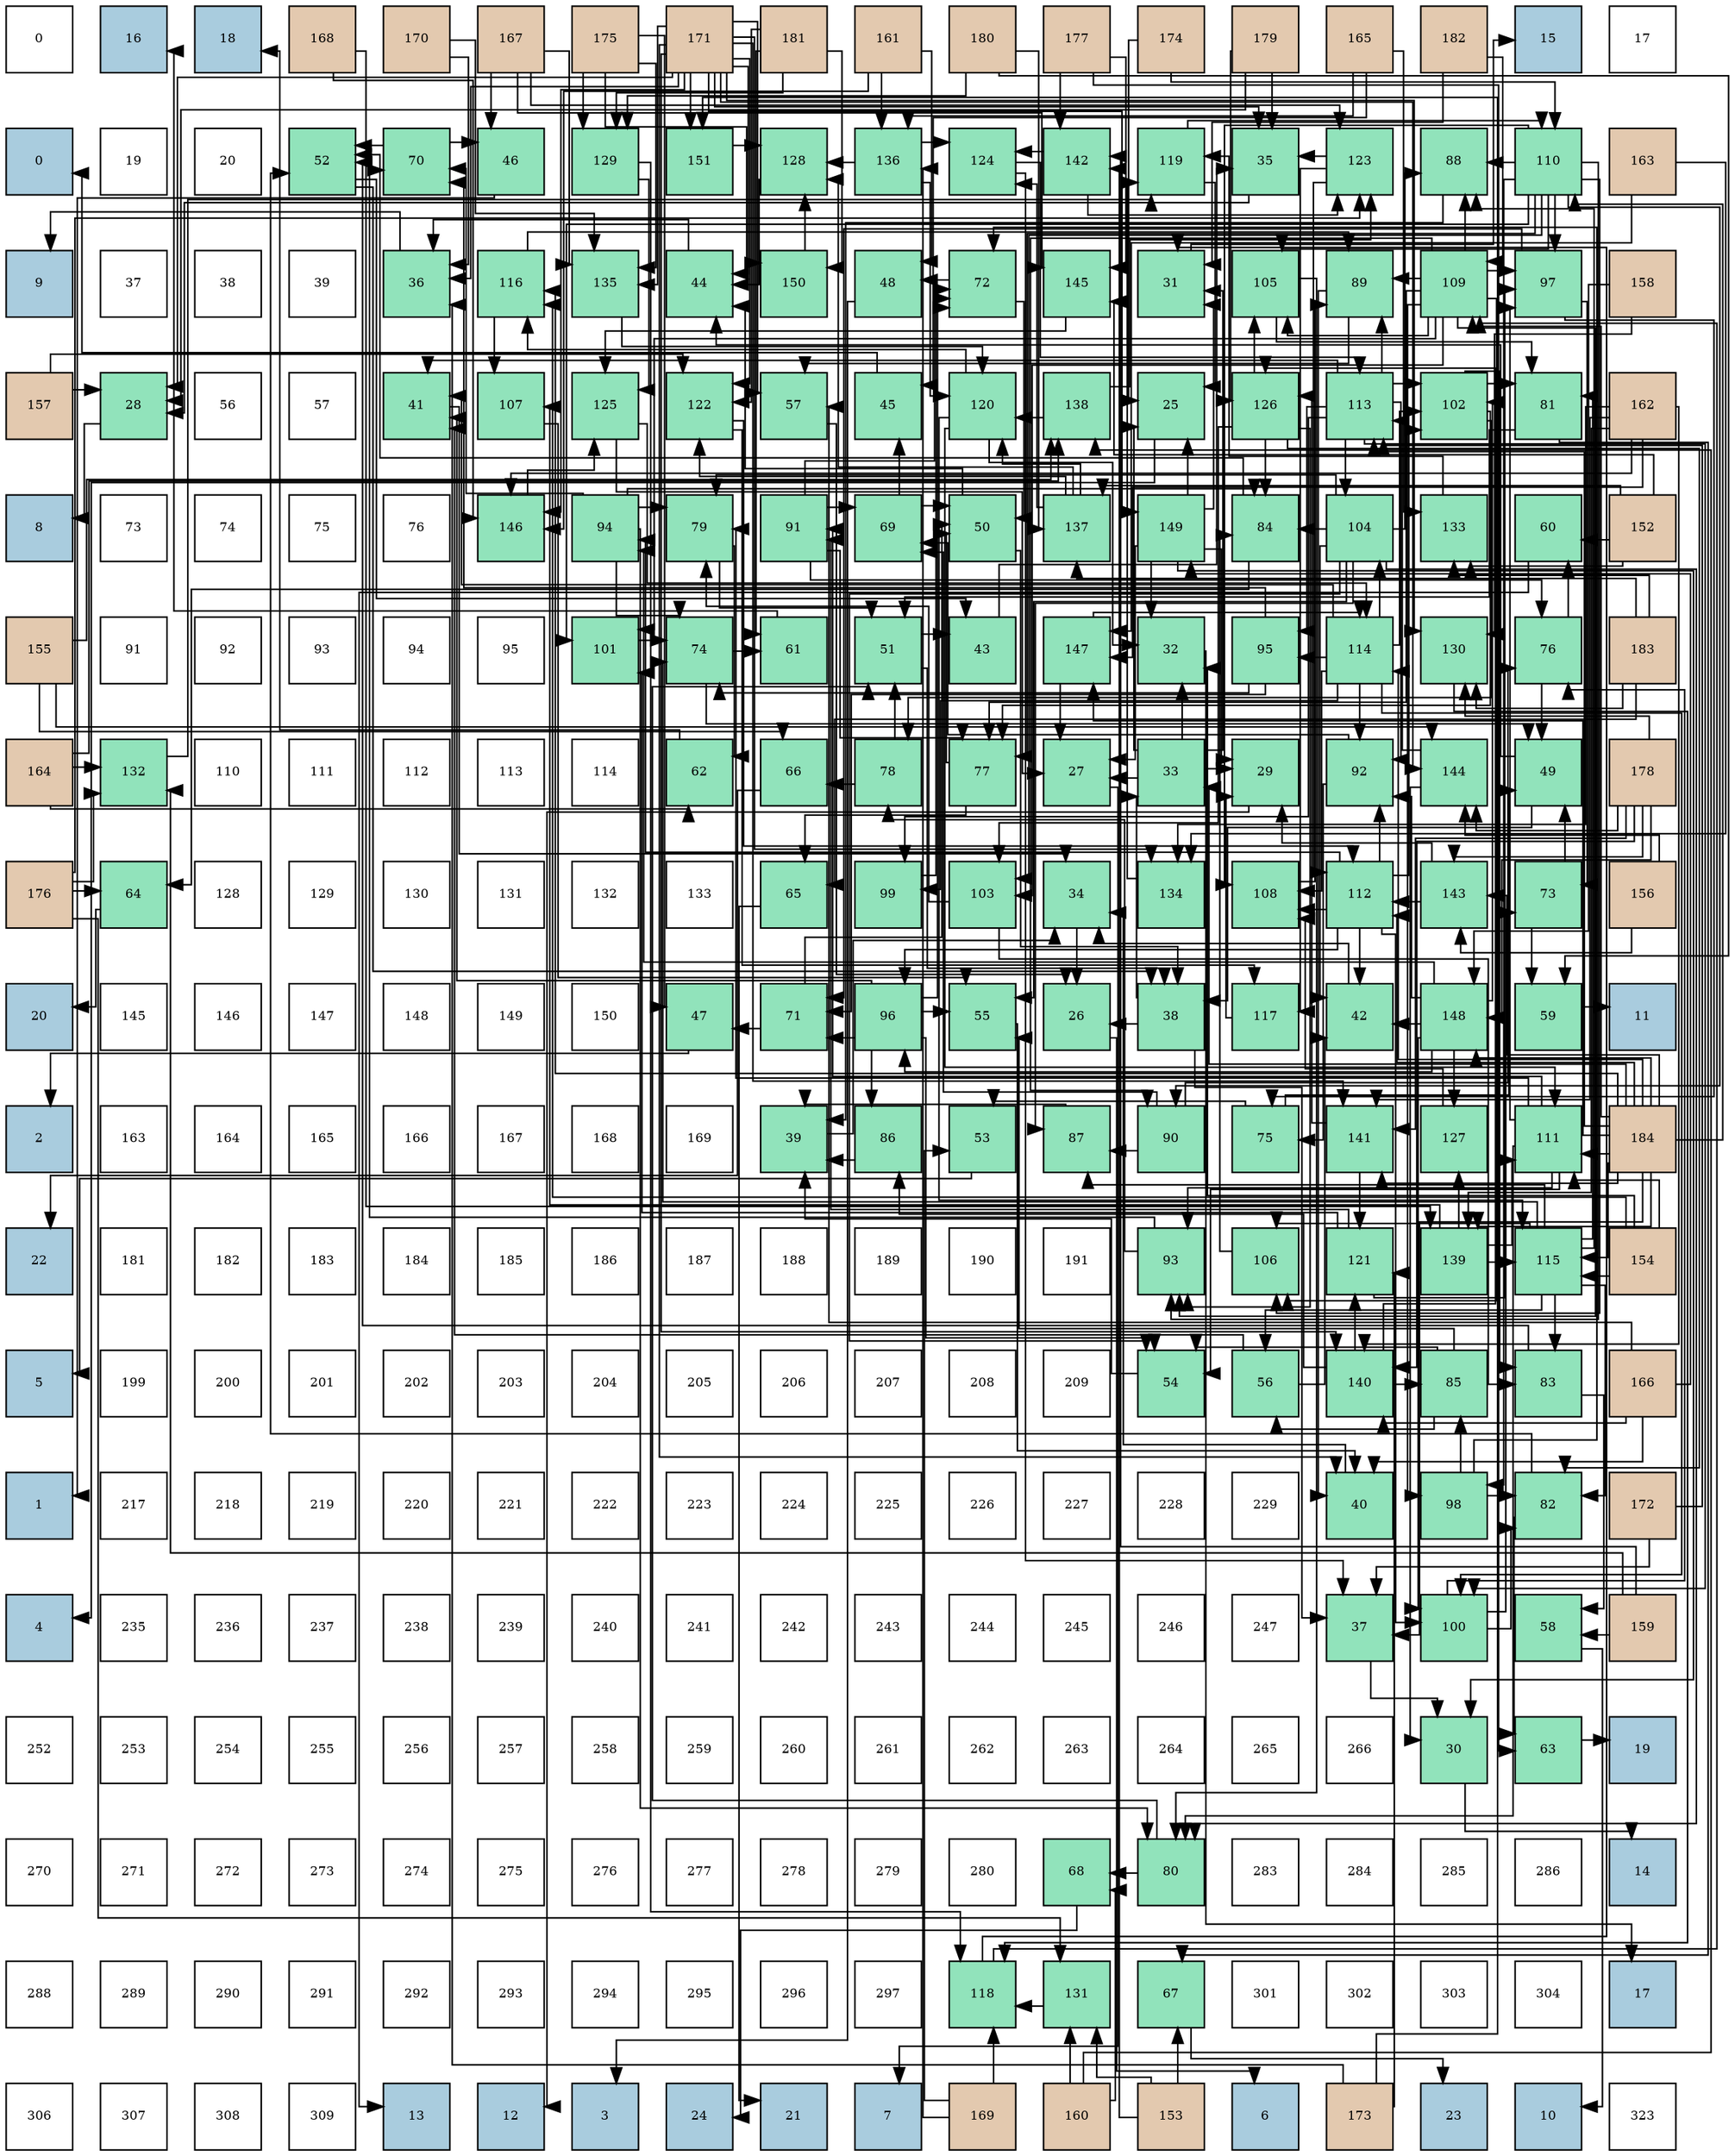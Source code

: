 digraph layout{
 rankdir=TB;
 splines=ortho;
 node [style=filled shape=square fixedsize=true width=0.6];
0[label="0", fontsize=8, fillcolor="#ffffff"];
1[label="16", fontsize=8, fillcolor="#a9ccde"];
2[label="18", fontsize=8, fillcolor="#a9ccde"];
3[label="168", fontsize=8, fillcolor="#e3c9af"];
4[label="170", fontsize=8, fillcolor="#e3c9af"];
5[label="167", fontsize=8, fillcolor="#e3c9af"];
6[label="175", fontsize=8, fillcolor="#e3c9af"];
7[label="171", fontsize=8, fillcolor="#e3c9af"];
8[label="181", fontsize=8, fillcolor="#e3c9af"];
9[label="161", fontsize=8, fillcolor="#e3c9af"];
10[label="180", fontsize=8, fillcolor="#e3c9af"];
11[label="177", fontsize=8, fillcolor="#e3c9af"];
12[label="174", fontsize=8, fillcolor="#e3c9af"];
13[label="179", fontsize=8, fillcolor="#e3c9af"];
14[label="165", fontsize=8, fillcolor="#e3c9af"];
15[label="182", fontsize=8, fillcolor="#e3c9af"];
16[label="15", fontsize=8, fillcolor="#a9ccde"];
17[label="17", fontsize=8, fillcolor="#ffffff"];
18[label="0", fontsize=8, fillcolor="#a9ccde"];
19[label="19", fontsize=8, fillcolor="#ffffff"];
20[label="20", fontsize=8, fillcolor="#ffffff"];
21[label="52", fontsize=8, fillcolor="#91e3bb"];
22[label="70", fontsize=8, fillcolor="#91e3bb"];
23[label="46", fontsize=8, fillcolor="#91e3bb"];
24[label="129", fontsize=8, fillcolor="#91e3bb"];
25[label="151", fontsize=8, fillcolor="#91e3bb"];
26[label="128", fontsize=8, fillcolor="#91e3bb"];
27[label="136", fontsize=8, fillcolor="#91e3bb"];
28[label="124", fontsize=8, fillcolor="#91e3bb"];
29[label="142", fontsize=8, fillcolor="#91e3bb"];
30[label="119", fontsize=8, fillcolor="#91e3bb"];
31[label="35", fontsize=8, fillcolor="#91e3bb"];
32[label="123", fontsize=8, fillcolor="#91e3bb"];
33[label="88", fontsize=8, fillcolor="#91e3bb"];
34[label="110", fontsize=8, fillcolor="#91e3bb"];
35[label="163", fontsize=8, fillcolor="#e3c9af"];
36[label="9", fontsize=8, fillcolor="#a9ccde"];
37[label="37", fontsize=8, fillcolor="#ffffff"];
38[label="38", fontsize=8, fillcolor="#ffffff"];
39[label="39", fontsize=8, fillcolor="#ffffff"];
40[label="36", fontsize=8, fillcolor="#91e3bb"];
41[label="116", fontsize=8, fillcolor="#91e3bb"];
42[label="135", fontsize=8, fillcolor="#91e3bb"];
43[label="44", fontsize=8, fillcolor="#91e3bb"];
44[label="150", fontsize=8, fillcolor="#91e3bb"];
45[label="48", fontsize=8, fillcolor="#91e3bb"];
46[label="72", fontsize=8, fillcolor="#91e3bb"];
47[label="145", fontsize=8, fillcolor="#91e3bb"];
48[label="31", fontsize=8, fillcolor="#91e3bb"];
49[label="105", fontsize=8, fillcolor="#91e3bb"];
50[label="89", fontsize=8, fillcolor="#91e3bb"];
51[label="109", fontsize=8, fillcolor="#91e3bb"];
52[label="97", fontsize=8, fillcolor="#91e3bb"];
53[label="158", fontsize=8, fillcolor="#e3c9af"];
54[label="157", fontsize=8, fillcolor="#e3c9af"];
55[label="28", fontsize=8, fillcolor="#91e3bb"];
56[label="56", fontsize=8, fillcolor="#ffffff"];
57[label="57", fontsize=8, fillcolor="#ffffff"];
58[label="41", fontsize=8, fillcolor="#91e3bb"];
59[label="107", fontsize=8, fillcolor="#91e3bb"];
60[label="125", fontsize=8, fillcolor="#91e3bb"];
61[label="122", fontsize=8, fillcolor="#91e3bb"];
62[label="57", fontsize=8, fillcolor="#91e3bb"];
63[label="45", fontsize=8, fillcolor="#91e3bb"];
64[label="120", fontsize=8, fillcolor="#91e3bb"];
65[label="138", fontsize=8, fillcolor="#91e3bb"];
66[label="25", fontsize=8, fillcolor="#91e3bb"];
67[label="126", fontsize=8, fillcolor="#91e3bb"];
68[label="113", fontsize=8, fillcolor="#91e3bb"];
69[label="102", fontsize=8, fillcolor="#91e3bb"];
70[label="81", fontsize=8, fillcolor="#91e3bb"];
71[label="162", fontsize=8, fillcolor="#e3c9af"];
72[label="8", fontsize=8, fillcolor="#a9ccde"];
73[label="73", fontsize=8, fillcolor="#ffffff"];
74[label="74", fontsize=8, fillcolor="#ffffff"];
75[label="75", fontsize=8, fillcolor="#ffffff"];
76[label="76", fontsize=8, fillcolor="#ffffff"];
77[label="146", fontsize=8, fillcolor="#91e3bb"];
78[label="94", fontsize=8, fillcolor="#91e3bb"];
79[label="79", fontsize=8, fillcolor="#91e3bb"];
80[label="91", fontsize=8, fillcolor="#91e3bb"];
81[label="69", fontsize=8, fillcolor="#91e3bb"];
82[label="50", fontsize=8, fillcolor="#91e3bb"];
83[label="137", fontsize=8, fillcolor="#91e3bb"];
84[label="149", fontsize=8, fillcolor="#91e3bb"];
85[label="84", fontsize=8, fillcolor="#91e3bb"];
86[label="104", fontsize=8, fillcolor="#91e3bb"];
87[label="133", fontsize=8, fillcolor="#91e3bb"];
88[label="60", fontsize=8, fillcolor="#91e3bb"];
89[label="152", fontsize=8, fillcolor="#e3c9af"];
90[label="155", fontsize=8, fillcolor="#e3c9af"];
91[label="91", fontsize=8, fillcolor="#ffffff"];
92[label="92", fontsize=8, fillcolor="#ffffff"];
93[label="93", fontsize=8, fillcolor="#ffffff"];
94[label="94", fontsize=8, fillcolor="#ffffff"];
95[label="95", fontsize=8, fillcolor="#ffffff"];
96[label="101", fontsize=8, fillcolor="#91e3bb"];
97[label="74", fontsize=8, fillcolor="#91e3bb"];
98[label="61", fontsize=8, fillcolor="#91e3bb"];
99[label="51", fontsize=8, fillcolor="#91e3bb"];
100[label="43", fontsize=8, fillcolor="#91e3bb"];
101[label="147", fontsize=8, fillcolor="#91e3bb"];
102[label="32", fontsize=8, fillcolor="#91e3bb"];
103[label="95", fontsize=8, fillcolor="#91e3bb"];
104[label="114", fontsize=8, fillcolor="#91e3bb"];
105[label="130", fontsize=8, fillcolor="#91e3bb"];
106[label="76", fontsize=8, fillcolor="#91e3bb"];
107[label="183", fontsize=8, fillcolor="#e3c9af"];
108[label="164", fontsize=8, fillcolor="#e3c9af"];
109[label="132", fontsize=8, fillcolor="#91e3bb"];
110[label="110", fontsize=8, fillcolor="#ffffff"];
111[label="111", fontsize=8, fillcolor="#ffffff"];
112[label="112", fontsize=8, fillcolor="#ffffff"];
113[label="113", fontsize=8, fillcolor="#ffffff"];
114[label="114", fontsize=8, fillcolor="#ffffff"];
115[label="62", fontsize=8, fillcolor="#91e3bb"];
116[label="66", fontsize=8, fillcolor="#91e3bb"];
117[label="78", fontsize=8, fillcolor="#91e3bb"];
118[label="77", fontsize=8, fillcolor="#91e3bb"];
119[label="27", fontsize=8, fillcolor="#91e3bb"];
120[label="33", fontsize=8, fillcolor="#91e3bb"];
121[label="29", fontsize=8, fillcolor="#91e3bb"];
122[label="92", fontsize=8, fillcolor="#91e3bb"];
123[label="144", fontsize=8, fillcolor="#91e3bb"];
124[label="49", fontsize=8, fillcolor="#91e3bb"];
125[label="178", fontsize=8, fillcolor="#e3c9af"];
126[label="176", fontsize=8, fillcolor="#e3c9af"];
127[label="64", fontsize=8, fillcolor="#91e3bb"];
128[label="128", fontsize=8, fillcolor="#ffffff"];
129[label="129", fontsize=8, fillcolor="#ffffff"];
130[label="130", fontsize=8, fillcolor="#ffffff"];
131[label="131", fontsize=8, fillcolor="#ffffff"];
132[label="132", fontsize=8, fillcolor="#ffffff"];
133[label="133", fontsize=8, fillcolor="#ffffff"];
134[label="65", fontsize=8, fillcolor="#91e3bb"];
135[label="99", fontsize=8, fillcolor="#91e3bb"];
136[label="103", fontsize=8, fillcolor="#91e3bb"];
137[label="34", fontsize=8, fillcolor="#91e3bb"];
138[label="134", fontsize=8, fillcolor="#91e3bb"];
139[label="108", fontsize=8, fillcolor="#91e3bb"];
140[label="112", fontsize=8, fillcolor="#91e3bb"];
141[label="143", fontsize=8, fillcolor="#91e3bb"];
142[label="73", fontsize=8, fillcolor="#91e3bb"];
143[label="156", fontsize=8, fillcolor="#e3c9af"];
144[label="20", fontsize=8, fillcolor="#a9ccde"];
145[label="145", fontsize=8, fillcolor="#ffffff"];
146[label="146", fontsize=8, fillcolor="#ffffff"];
147[label="147", fontsize=8, fillcolor="#ffffff"];
148[label="148", fontsize=8, fillcolor="#ffffff"];
149[label="149", fontsize=8, fillcolor="#ffffff"];
150[label="150", fontsize=8, fillcolor="#ffffff"];
151[label="47", fontsize=8, fillcolor="#91e3bb"];
152[label="71", fontsize=8, fillcolor="#91e3bb"];
153[label="96", fontsize=8, fillcolor="#91e3bb"];
154[label="55", fontsize=8, fillcolor="#91e3bb"];
155[label="26", fontsize=8, fillcolor="#91e3bb"];
156[label="38", fontsize=8, fillcolor="#91e3bb"];
157[label="117", fontsize=8, fillcolor="#91e3bb"];
158[label="42", fontsize=8, fillcolor="#91e3bb"];
159[label="148", fontsize=8, fillcolor="#91e3bb"];
160[label="59", fontsize=8, fillcolor="#91e3bb"];
161[label="11", fontsize=8, fillcolor="#a9ccde"];
162[label="2", fontsize=8, fillcolor="#a9ccde"];
163[label="163", fontsize=8, fillcolor="#ffffff"];
164[label="164", fontsize=8, fillcolor="#ffffff"];
165[label="165", fontsize=8, fillcolor="#ffffff"];
166[label="166", fontsize=8, fillcolor="#ffffff"];
167[label="167", fontsize=8, fillcolor="#ffffff"];
168[label="168", fontsize=8, fillcolor="#ffffff"];
169[label="169", fontsize=8, fillcolor="#ffffff"];
170[label="39", fontsize=8, fillcolor="#91e3bb"];
171[label="86", fontsize=8, fillcolor="#91e3bb"];
172[label="53", fontsize=8, fillcolor="#91e3bb"];
173[label="87", fontsize=8, fillcolor="#91e3bb"];
174[label="90", fontsize=8, fillcolor="#91e3bb"];
175[label="75", fontsize=8, fillcolor="#91e3bb"];
176[label="141", fontsize=8, fillcolor="#91e3bb"];
177[label="127", fontsize=8, fillcolor="#91e3bb"];
178[label="111", fontsize=8, fillcolor="#91e3bb"];
179[label="184", fontsize=8, fillcolor="#e3c9af"];
180[label="22", fontsize=8, fillcolor="#a9ccde"];
181[label="181", fontsize=8, fillcolor="#ffffff"];
182[label="182", fontsize=8, fillcolor="#ffffff"];
183[label="183", fontsize=8, fillcolor="#ffffff"];
184[label="184", fontsize=8, fillcolor="#ffffff"];
185[label="185", fontsize=8, fillcolor="#ffffff"];
186[label="186", fontsize=8, fillcolor="#ffffff"];
187[label="187", fontsize=8, fillcolor="#ffffff"];
188[label="188", fontsize=8, fillcolor="#ffffff"];
189[label="189", fontsize=8, fillcolor="#ffffff"];
190[label="190", fontsize=8, fillcolor="#ffffff"];
191[label="191", fontsize=8, fillcolor="#ffffff"];
192[label="93", fontsize=8, fillcolor="#91e3bb"];
193[label="106", fontsize=8, fillcolor="#91e3bb"];
194[label="121", fontsize=8, fillcolor="#91e3bb"];
195[label="139", fontsize=8, fillcolor="#91e3bb"];
196[label="115", fontsize=8, fillcolor="#91e3bb"];
197[label="154", fontsize=8, fillcolor="#e3c9af"];
198[label="5", fontsize=8, fillcolor="#a9ccde"];
199[label="199", fontsize=8, fillcolor="#ffffff"];
200[label="200", fontsize=8, fillcolor="#ffffff"];
201[label="201", fontsize=8, fillcolor="#ffffff"];
202[label="202", fontsize=8, fillcolor="#ffffff"];
203[label="203", fontsize=8, fillcolor="#ffffff"];
204[label="204", fontsize=8, fillcolor="#ffffff"];
205[label="205", fontsize=8, fillcolor="#ffffff"];
206[label="206", fontsize=8, fillcolor="#ffffff"];
207[label="207", fontsize=8, fillcolor="#ffffff"];
208[label="208", fontsize=8, fillcolor="#ffffff"];
209[label="209", fontsize=8, fillcolor="#ffffff"];
210[label="54", fontsize=8, fillcolor="#91e3bb"];
211[label="56", fontsize=8, fillcolor="#91e3bb"];
212[label="140", fontsize=8, fillcolor="#91e3bb"];
213[label="85", fontsize=8, fillcolor="#91e3bb"];
214[label="83", fontsize=8, fillcolor="#91e3bb"];
215[label="166", fontsize=8, fillcolor="#e3c9af"];
216[label="1", fontsize=8, fillcolor="#a9ccde"];
217[label="217", fontsize=8, fillcolor="#ffffff"];
218[label="218", fontsize=8, fillcolor="#ffffff"];
219[label="219", fontsize=8, fillcolor="#ffffff"];
220[label="220", fontsize=8, fillcolor="#ffffff"];
221[label="221", fontsize=8, fillcolor="#ffffff"];
222[label="222", fontsize=8, fillcolor="#ffffff"];
223[label="223", fontsize=8, fillcolor="#ffffff"];
224[label="224", fontsize=8, fillcolor="#ffffff"];
225[label="225", fontsize=8, fillcolor="#ffffff"];
226[label="226", fontsize=8, fillcolor="#ffffff"];
227[label="227", fontsize=8, fillcolor="#ffffff"];
228[label="228", fontsize=8, fillcolor="#ffffff"];
229[label="229", fontsize=8, fillcolor="#ffffff"];
230[label="40", fontsize=8, fillcolor="#91e3bb"];
231[label="98", fontsize=8, fillcolor="#91e3bb"];
232[label="82", fontsize=8, fillcolor="#91e3bb"];
233[label="172", fontsize=8, fillcolor="#e3c9af"];
234[label="4", fontsize=8, fillcolor="#a9ccde"];
235[label="235", fontsize=8, fillcolor="#ffffff"];
236[label="236", fontsize=8, fillcolor="#ffffff"];
237[label="237", fontsize=8, fillcolor="#ffffff"];
238[label="238", fontsize=8, fillcolor="#ffffff"];
239[label="239", fontsize=8, fillcolor="#ffffff"];
240[label="240", fontsize=8, fillcolor="#ffffff"];
241[label="241", fontsize=8, fillcolor="#ffffff"];
242[label="242", fontsize=8, fillcolor="#ffffff"];
243[label="243", fontsize=8, fillcolor="#ffffff"];
244[label="244", fontsize=8, fillcolor="#ffffff"];
245[label="245", fontsize=8, fillcolor="#ffffff"];
246[label="246", fontsize=8, fillcolor="#ffffff"];
247[label="247", fontsize=8, fillcolor="#ffffff"];
248[label="37", fontsize=8, fillcolor="#91e3bb"];
249[label="100", fontsize=8, fillcolor="#91e3bb"];
250[label="58", fontsize=8, fillcolor="#91e3bb"];
251[label="159", fontsize=8, fillcolor="#e3c9af"];
252[label="252", fontsize=8, fillcolor="#ffffff"];
253[label="253", fontsize=8, fillcolor="#ffffff"];
254[label="254", fontsize=8, fillcolor="#ffffff"];
255[label="255", fontsize=8, fillcolor="#ffffff"];
256[label="256", fontsize=8, fillcolor="#ffffff"];
257[label="257", fontsize=8, fillcolor="#ffffff"];
258[label="258", fontsize=8, fillcolor="#ffffff"];
259[label="259", fontsize=8, fillcolor="#ffffff"];
260[label="260", fontsize=8, fillcolor="#ffffff"];
261[label="261", fontsize=8, fillcolor="#ffffff"];
262[label="262", fontsize=8, fillcolor="#ffffff"];
263[label="263", fontsize=8, fillcolor="#ffffff"];
264[label="264", fontsize=8, fillcolor="#ffffff"];
265[label="265", fontsize=8, fillcolor="#ffffff"];
266[label="266", fontsize=8, fillcolor="#ffffff"];
267[label="30", fontsize=8, fillcolor="#91e3bb"];
268[label="63", fontsize=8, fillcolor="#91e3bb"];
269[label="19", fontsize=8, fillcolor="#a9ccde"];
270[label="270", fontsize=8, fillcolor="#ffffff"];
271[label="271", fontsize=8, fillcolor="#ffffff"];
272[label="272", fontsize=8, fillcolor="#ffffff"];
273[label="273", fontsize=8, fillcolor="#ffffff"];
274[label="274", fontsize=8, fillcolor="#ffffff"];
275[label="275", fontsize=8, fillcolor="#ffffff"];
276[label="276", fontsize=8, fillcolor="#ffffff"];
277[label="277", fontsize=8, fillcolor="#ffffff"];
278[label="278", fontsize=8, fillcolor="#ffffff"];
279[label="279", fontsize=8, fillcolor="#ffffff"];
280[label="280", fontsize=8, fillcolor="#ffffff"];
281[label="68", fontsize=8, fillcolor="#91e3bb"];
282[label="80", fontsize=8, fillcolor="#91e3bb"];
283[label="283", fontsize=8, fillcolor="#ffffff"];
284[label="284", fontsize=8, fillcolor="#ffffff"];
285[label="285", fontsize=8, fillcolor="#ffffff"];
286[label="286", fontsize=8, fillcolor="#ffffff"];
287[label="14", fontsize=8, fillcolor="#a9ccde"];
288[label="288", fontsize=8, fillcolor="#ffffff"];
289[label="289", fontsize=8, fillcolor="#ffffff"];
290[label="290", fontsize=8, fillcolor="#ffffff"];
291[label="291", fontsize=8, fillcolor="#ffffff"];
292[label="292", fontsize=8, fillcolor="#ffffff"];
293[label="293", fontsize=8, fillcolor="#ffffff"];
294[label="294", fontsize=8, fillcolor="#ffffff"];
295[label="295", fontsize=8, fillcolor="#ffffff"];
296[label="296", fontsize=8, fillcolor="#ffffff"];
297[label="297", fontsize=8, fillcolor="#ffffff"];
298[label="118", fontsize=8, fillcolor="#91e3bb"];
299[label="131", fontsize=8, fillcolor="#91e3bb"];
300[label="67", fontsize=8, fillcolor="#91e3bb"];
301[label="301", fontsize=8, fillcolor="#ffffff"];
302[label="302", fontsize=8, fillcolor="#ffffff"];
303[label="303", fontsize=8, fillcolor="#ffffff"];
304[label="304", fontsize=8, fillcolor="#ffffff"];
305[label="17", fontsize=8, fillcolor="#a9ccde"];
306[label="306", fontsize=8, fillcolor="#ffffff"];
307[label="307", fontsize=8, fillcolor="#ffffff"];
308[label="308", fontsize=8, fillcolor="#ffffff"];
309[label="309", fontsize=8, fillcolor="#ffffff"];
310[label="13", fontsize=8, fillcolor="#a9ccde"];
311[label="12", fontsize=8, fillcolor="#a9ccde"];
312[label="3", fontsize=8, fillcolor="#a9ccde"];
313[label="24", fontsize=8, fillcolor="#a9ccde"];
314[label="21", fontsize=8, fillcolor="#a9ccde"];
315[label="7", fontsize=8, fillcolor="#a9ccde"];
316[label="169", fontsize=8, fillcolor="#e3c9af"];
317[label="160", fontsize=8, fillcolor="#e3c9af"];
318[label="153", fontsize=8, fillcolor="#e3c9af"];
319[label="6", fontsize=8, fillcolor="#a9ccde"];
320[label="173", fontsize=8, fillcolor="#e3c9af"];
321[label="23", fontsize=8, fillcolor="#a9ccde"];
322[label="10", fontsize=8, fillcolor="#a9ccde"];
323[label="323", fontsize=8, fillcolor="#ffffff"];
edge [constraint=false, style=vis];66 -> 234;
155 -> 319;
119 -> 315;
55 -> 72;
121 -> 311;
267 -> 287;
48 -> 16;
102 -> 305;
120 -> 66;
120 -> 119;
120 -> 121;
120 -> 48;
120 -> 102;
137 -> 155;
31 -> 55;
40 -> 36;
248 -> 267;
156 -> 155;
156 -> 120;
156 -> 248;
170 -> 137;
230 -> 137;
58 -> 137;
158 -> 137;
100 -> 31;
43 -> 40;
63 -> 18;
23 -> 216;
151 -> 162;
45 -> 312;
124 -> 156;
124 -> 43;
82 -> 156;
82 -> 43;
99 -> 156;
99 -> 100;
21 -> 156;
21 -> 100;
172 -> 198;
210 -> 170;
154 -> 230;
211 -> 58;
211 -> 158;
62 -> 155;
250 -> 322;
160 -> 161;
88 -> 310;
98 -> 1;
115 -> 2;
268 -> 269;
127 -> 144;
134 -> 314;
116 -> 180;
300 -> 321;
281 -> 313;
81 -> 63;
81 -> 82;
22 -> 23;
22 -> 21;
152 -> 151;
152 -> 82;
46 -> 45;
46 -> 82;
142 -> 124;
142 -> 160;
97 -> 124;
97 -> 98;
175 -> 124;
175 -> 172;
106 -> 124;
106 -> 88;
118 -> 82;
118 -> 134;
117 -> 99;
117 -> 116;
79 -> 99;
79 -> 115;
282 -> 99;
282 -> 281;
70 -> 99;
70 -> 300;
232 -> 21;
232 -> 268;
214 -> 21;
214 -> 250;
85 -> 21;
85 -> 127;
213 -> 210;
213 -> 154;
213 -> 211;
171 -> 170;
173 -> 170;
33 -> 170;
50 -> 230;
50 -> 62;
174 -> 81;
174 -> 106;
174 -> 173;
80 -> 81;
80 -> 46;
80 -> 106;
80 -> 118;
122 -> 81;
122 -> 175;
192 -> 22;
192 -> 117;
78 -> 22;
78 -> 97;
78 -> 79;
78 -> 282;
78 -> 85;
103 -> 22;
103 -> 152;
103 -> 97;
153 -> 58;
153 -> 210;
153 -> 154;
153 -> 152;
153 -> 46;
153 -> 171;
52 -> 152;
52 -> 142;
52 -> 175;
231 -> 46;
231 -> 232;
231 -> 213;
135 -> 46;
249 -> 142;
249 -> 106;
249 -> 232;
96 -> 97;
69 -> 118;
69 -> 117;
69 -> 70;
69 -> 214;
136 -> 79;
136 -> 214;
86 -> 158;
86 -> 210;
86 -> 154;
86 -> 79;
86 -> 282;
86 -> 85;
86 -> 173;
86 -> 33;
49 -> 282;
49 -> 70;
193 -> 85;
59 -> 154;
139 -> 50;
51 -> 118;
51 -> 33;
51 -> 50;
51 -> 174;
51 -> 192;
51 -> 52;
51 -> 231;
51 -> 96;
51 -> 136;
51 -> 49;
51 -> 193;
34 -> 118;
34 -> 33;
34 -> 174;
34 -> 192;
34 -> 52;
34 -> 231;
34 -> 96;
34 -> 136;
34 -> 49;
34 -> 193;
34 -> 139;
178 -> 210;
178 -> 79;
178 -> 282;
178 -> 80;
178 -> 192;
178 -> 52;
140 -> 158;
140 -> 122;
140 -> 78;
140 -> 153;
140 -> 249;
140 -> 69;
140 -> 139;
68 -> 58;
68 -> 50;
68 -> 122;
68 -> 103;
68 -> 135;
68 -> 249;
68 -> 69;
68 -> 86;
104 -> 58;
104 -> 122;
104 -> 103;
104 -> 135;
104 -> 249;
104 -> 69;
104 -> 86;
104 -> 139;
196 -> 211;
196 -> 97;
196 -> 70;
196 -> 232;
196 -> 214;
196 -> 173;
196 -> 33;
196 -> 193;
41 -> 50;
41 -> 59;
157 -> 121;
298 -> 48;
298 -> 51;
30 -> 66;
30 -> 34;
64 -> 102;
64 -> 178;
64 -> 196;
64 -> 41;
194 -> 80;
194 -> 52;
194 -> 96;
61 -> 140;
61 -> 157;
32 -> 31;
32 -> 140;
32 -> 157;
28 -> 248;
28 -> 68;
60 -> 119;
60 -> 104;
67 -> 232;
67 -> 85;
67 -> 192;
67 -> 136;
67 -> 49;
177 -> 139;
26 -> 43;
24 -> 298;
24 -> 60;
105 -> 298;
299 -> 298;
109 -> 30;
87 -> 30;
138 -> 30;
42 -> 64;
27 -> 64;
27 -> 28;
27 -> 26;
83 -> 64;
83 -> 61;
83 -> 28;
83 -> 26;
65 -> 64;
65 -> 32;
195 -> 59;
195 -> 178;
195 -> 196;
195 -> 177;
212 -> 213;
212 -> 171;
212 -> 194;
212 -> 67;
176 -> 194;
176 -> 67;
29 -> 32;
29 -> 28;
141 -> 121;
141 -> 140;
123 -> 267;
123 -> 68;
47 -> 60;
77 -> 60;
101 -> 119;
101 -> 104;
159 -> 158;
159 -> 122;
159 -> 78;
159 -> 153;
159 -> 249;
159 -> 69;
159 -> 177;
84 -> 66;
84 -> 119;
84 -> 121;
84 -> 267;
84 -> 48;
84 -> 102;
44 -> 26;
25 -> 26;
89 -> 88;
89 -> 87;
89 -> 83;
89 -> 47;
318 -> 300;
318 -> 299;
318 -> 29;
197 -> 102;
197 -> 178;
197 -> 196;
197 -> 41;
90 -> 116;
90 -> 65;
90 -> 123;
143 -> 141;
143 -> 123;
54 -> 55;
54 -> 61;
53 -> 105;
53 -> 159;
251 -> 250;
251 -> 109;
251 -> 29;
317 -> 281;
317 -> 299;
317 -> 65;
9 -> 45;
9 -> 27;
9 -> 77;
71 -> 138;
71 -> 195;
71 -> 212;
71 -> 176;
71 -> 77;
71 -> 101;
35 -> 138;
35 -> 101;
108 -> 115;
108 -> 109;
108 -> 65;
14 -> 63;
14 -> 87;
14 -> 27;
215 -> 230;
215 -> 62;
215 -> 212;
215 -> 84;
5 -> 23;
5 -> 32;
5 -> 42;
5 -> 47;
3 -> 195;
3 -> 77;
316 -> 172;
316 -> 298;
316 -> 27;
4 -> 40;
4 -> 42;
7 -> 55;
7 -> 31;
7 -> 40;
7 -> 230;
7 -> 43;
7 -> 62;
7 -> 61;
7 -> 105;
7 -> 138;
7 -> 42;
7 -> 212;
7 -> 176;
7 -> 123;
7 -> 77;
7 -> 84;
7 -> 25;
233 -> 248;
233 -> 68;
320 -> 40;
320 -> 194;
320 -> 25;
12 -> 66;
12 -> 34;
6 -> 151;
6 -> 24;
6 -> 42;
6 -> 44;
126 -> 127;
126 -> 32;
126 -> 299;
126 -> 109;
11 -> 268;
11 -> 29;
11 -> 47;
125 -> 105;
125 -> 212;
125 -> 176;
125 -> 141;
125 -> 123;
125 -> 159;
13 -> 55;
13 -> 31;
13 -> 67;
10 -> 160;
10 -> 24;
10 -> 83;
8 -> 98;
8 -> 61;
8 -> 24;
8 -> 44;
15 -> 48;
15 -> 51;
107 -> 134;
107 -> 105;
107 -> 87;
107 -> 83;
179 -> 120;
179 -> 248;
179 -> 51;
179 -> 34;
179 -> 178;
179 -> 140;
179 -> 68;
179 -> 104;
179 -> 196;
179 -> 41;
179 -> 195;
179 -> 176;
179 -> 141;
179 -> 101;
179 -> 159;
edge [constraint=true, style=invis];
0 -> 18 -> 36 -> 54 -> 72 -> 90 -> 108 -> 126 -> 144 -> 162 -> 180 -> 198 -> 216 -> 234 -> 252 -> 270 -> 288 -> 306;
1 -> 19 -> 37 -> 55 -> 73 -> 91 -> 109 -> 127 -> 145 -> 163 -> 181 -> 199 -> 217 -> 235 -> 253 -> 271 -> 289 -> 307;
2 -> 20 -> 38 -> 56 -> 74 -> 92 -> 110 -> 128 -> 146 -> 164 -> 182 -> 200 -> 218 -> 236 -> 254 -> 272 -> 290 -> 308;
3 -> 21 -> 39 -> 57 -> 75 -> 93 -> 111 -> 129 -> 147 -> 165 -> 183 -> 201 -> 219 -> 237 -> 255 -> 273 -> 291 -> 309;
4 -> 22 -> 40 -> 58 -> 76 -> 94 -> 112 -> 130 -> 148 -> 166 -> 184 -> 202 -> 220 -> 238 -> 256 -> 274 -> 292 -> 310;
5 -> 23 -> 41 -> 59 -> 77 -> 95 -> 113 -> 131 -> 149 -> 167 -> 185 -> 203 -> 221 -> 239 -> 257 -> 275 -> 293 -> 311;
6 -> 24 -> 42 -> 60 -> 78 -> 96 -> 114 -> 132 -> 150 -> 168 -> 186 -> 204 -> 222 -> 240 -> 258 -> 276 -> 294 -> 312;
7 -> 25 -> 43 -> 61 -> 79 -> 97 -> 115 -> 133 -> 151 -> 169 -> 187 -> 205 -> 223 -> 241 -> 259 -> 277 -> 295 -> 313;
8 -> 26 -> 44 -> 62 -> 80 -> 98 -> 116 -> 134 -> 152 -> 170 -> 188 -> 206 -> 224 -> 242 -> 260 -> 278 -> 296 -> 314;
9 -> 27 -> 45 -> 63 -> 81 -> 99 -> 117 -> 135 -> 153 -> 171 -> 189 -> 207 -> 225 -> 243 -> 261 -> 279 -> 297 -> 315;
10 -> 28 -> 46 -> 64 -> 82 -> 100 -> 118 -> 136 -> 154 -> 172 -> 190 -> 208 -> 226 -> 244 -> 262 -> 280 -> 298 -> 316;
11 -> 29 -> 47 -> 65 -> 83 -> 101 -> 119 -> 137 -> 155 -> 173 -> 191 -> 209 -> 227 -> 245 -> 263 -> 281 -> 299 -> 317;
12 -> 30 -> 48 -> 66 -> 84 -> 102 -> 120 -> 138 -> 156 -> 174 -> 192 -> 210 -> 228 -> 246 -> 264 -> 282 -> 300 -> 318;
13 -> 31 -> 49 -> 67 -> 85 -> 103 -> 121 -> 139 -> 157 -> 175 -> 193 -> 211 -> 229 -> 247 -> 265 -> 283 -> 301 -> 319;
14 -> 32 -> 50 -> 68 -> 86 -> 104 -> 122 -> 140 -> 158 -> 176 -> 194 -> 212 -> 230 -> 248 -> 266 -> 284 -> 302 -> 320;
15 -> 33 -> 51 -> 69 -> 87 -> 105 -> 123 -> 141 -> 159 -> 177 -> 195 -> 213 -> 231 -> 249 -> 267 -> 285 -> 303 -> 321;
16 -> 34 -> 52 -> 70 -> 88 -> 106 -> 124 -> 142 -> 160 -> 178 -> 196 -> 214 -> 232 -> 250 -> 268 -> 286 -> 304 -> 322;
17 -> 35 -> 53 -> 71 -> 89 -> 107 -> 125 -> 143 -> 161 -> 179 -> 197 -> 215 -> 233 -> 251 -> 269 -> 287 -> 305 -> 323;
rank = same {0 -> 1 -> 2 -> 3 -> 4 -> 5 -> 6 -> 7 -> 8 -> 9 -> 10 -> 11 -> 12 -> 13 -> 14 -> 15 -> 16 -> 17};
rank = same {18 -> 19 -> 20 -> 21 -> 22 -> 23 -> 24 -> 25 -> 26 -> 27 -> 28 -> 29 -> 30 -> 31 -> 32 -> 33 -> 34 -> 35};
rank = same {36 -> 37 -> 38 -> 39 -> 40 -> 41 -> 42 -> 43 -> 44 -> 45 -> 46 -> 47 -> 48 -> 49 -> 50 -> 51 -> 52 -> 53};
rank = same {54 -> 55 -> 56 -> 57 -> 58 -> 59 -> 60 -> 61 -> 62 -> 63 -> 64 -> 65 -> 66 -> 67 -> 68 -> 69 -> 70 -> 71};
rank = same {72 -> 73 -> 74 -> 75 -> 76 -> 77 -> 78 -> 79 -> 80 -> 81 -> 82 -> 83 -> 84 -> 85 -> 86 -> 87 -> 88 -> 89};
rank = same {90 -> 91 -> 92 -> 93 -> 94 -> 95 -> 96 -> 97 -> 98 -> 99 -> 100 -> 101 -> 102 -> 103 -> 104 -> 105 -> 106 -> 107};
rank = same {108 -> 109 -> 110 -> 111 -> 112 -> 113 -> 114 -> 115 -> 116 -> 117 -> 118 -> 119 -> 120 -> 121 -> 122 -> 123 -> 124 -> 125};
rank = same {126 -> 127 -> 128 -> 129 -> 130 -> 131 -> 132 -> 133 -> 134 -> 135 -> 136 -> 137 -> 138 -> 139 -> 140 -> 141 -> 142 -> 143};
rank = same {144 -> 145 -> 146 -> 147 -> 148 -> 149 -> 150 -> 151 -> 152 -> 153 -> 154 -> 155 -> 156 -> 157 -> 158 -> 159 -> 160 -> 161};
rank = same {162 -> 163 -> 164 -> 165 -> 166 -> 167 -> 168 -> 169 -> 170 -> 171 -> 172 -> 173 -> 174 -> 175 -> 176 -> 177 -> 178 -> 179};
rank = same {180 -> 181 -> 182 -> 183 -> 184 -> 185 -> 186 -> 187 -> 188 -> 189 -> 190 -> 191 -> 192 -> 193 -> 194 -> 195 -> 196 -> 197};
rank = same {198 -> 199 -> 200 -> 201 -> 202 -> 203 -> 204 -> 205 -> 206 -> 207 -> 208 -> 209 -> 210 -> 211 -> 212 -> 213 -> 214 -> 215};
rank = same {216 -> 217 -> 218 -> 219 -> 220 -> 221 -> 222 -> 223 -> 224 -> 225 -> 226 -> 227 -> 228 -> 229 -> 230 -> 231 -> 232 -> 233};
rank = same {234 -> 235 -> 236 -> 237 -> 238 -> 239 -> 240 -> 241 -> 242 -> 243 -> 244 -> 245 -> 246 -> 247 -> 248 -> 249 -> 250 -> 251};
rank = same {252 -> 253 -> 254 -> 255 -> 256 -> 257 -> 258 -> 259 -> 260 -> 261 -> 262 -> 263 -> 264 -> 265 -> 266 -> 267 -> 268 -> 269};
rank = same {270 -> 271 -> 272 -> 273 -> 274 -> 275 -> 276 -> 277 -> 278 -> 279 -> 280 -> 281 -> 282 -> 283 -> 284 -> 285 -> 286 -> 287};
rank = same {288 -> 289 -> 290 -> 291 -> 292 -> 293 -> 294 -> 295 -> 296 -> 297 -> 298 -> 299 -> 300 -> 301 -> 302 -> 303 -> 304 -> 305};
rank = same {306 -> 307 -> 308 -> 309 -> 310 -> 311 -> 312 -> 313 -> 314 -> 315 -> 316 -> 317 -> 318 -> 319 -> 320 -> 321 -> 322 -> 323};
}